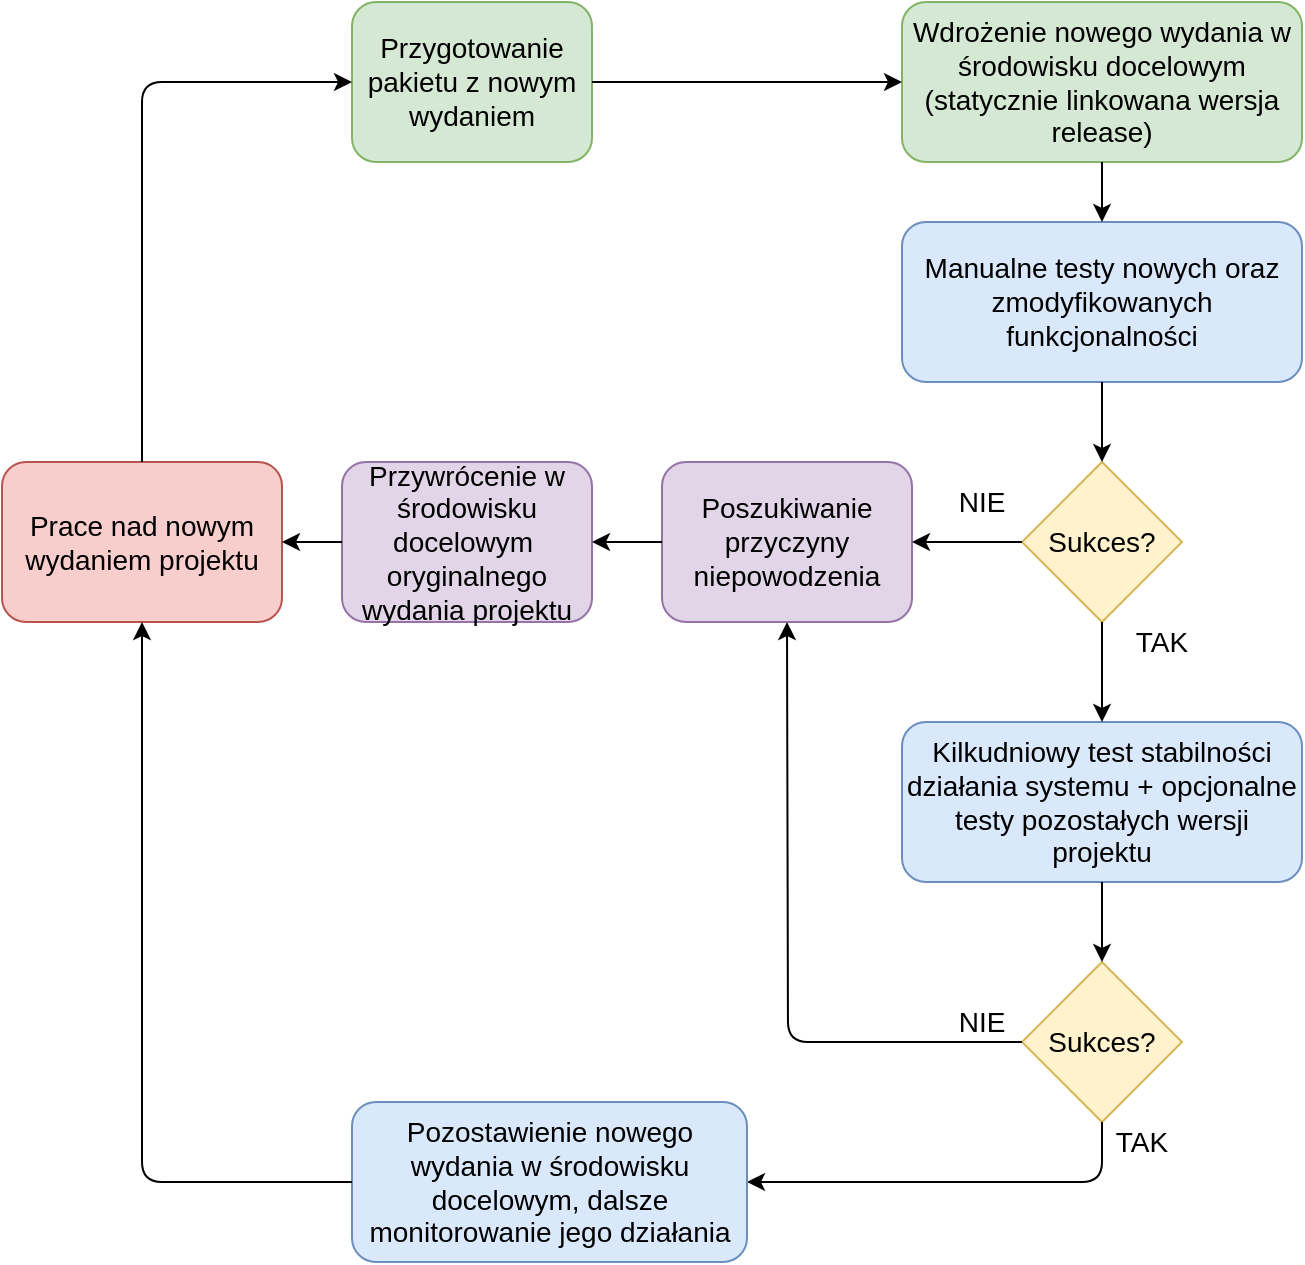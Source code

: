 <mxfile version="14.9.8" type="device"><diagram id="kmn8sH0Tdj6wF77cgz6Q" name="Page-1"><mxGraphModel dx="2062" dy="1122" grid="1" gridSize="10" guides="1" tooltips="1" connect="1" arrows="1" fold="1" page="1" pageScale="1" pageWidth="700" pageHeight="700" math="0" shadow="0"><root><mxCell id="0"/><mxCell id="1" parent="0"/><mxCell id="RRtU839Fs71pRr64vCAE-2" value="Prace nad nowym wydaniem projektu" style="rounded=1;whiteSpace=wrap;html=1;fontSize=14;fillColor=#f8cecc;strokeColor=#b85450;" vertex="1" parent="1"><mxGeometry x="20" y="270" width="140" height="80" as="geometry"/></mxCell><mxCell id="RRtU839Fs71pRr64vCAE-3" value="Przygotowanie pakietu z nowym wydaniem" style="rounded=1;whiteSpace=wrap;html=1;fontSize=14;fillColor=#d5e8d4;strokeColor=#82b366;" vertex="1" parent="1"><mxGeometry x="195" y="40" width="120" height="80" as="geometry"/></mxCell><mxCell id="RRtU839Fs71pRr64vCAE-4" value="Wdrożenie nowego wydania w środowisku docelowym (statycznie linkowana wersja release)" style="rounded=1;whiteSpace=wrap;html=1;fontSize=14;fillColor=#d5e8d4;strokeColor=#82b366;" vertex="1" parent="1"><mxGeometry x="470" y="40" width="200" height="80" as="geometry"/></mxCell><mxCell id="RRtU839Fs71pRr64vCAE-5" value="Manualne testy nowych oraz zmodyfikowanych funkcjonalności" style="rounded=1;whiteSpace=wrap;html=1;fontSize=14;fillColor=#dae8fc;strokeColor=#6c8ebf;" vertex="1" parent="1"><mxGeometry x="470" y="150" width="200" height="80" as="geometry"/></mxCell><mxCell id="RRtU839Fs71pRr64vCAE-7" value="Kilkudniowy test stabilności działania systemu + opcjonalne testy pozostałych wersji projektu" style="rounded=1;whiteSpace=wrap;html=1;fontSize=14;fillColor=#dae8fc;strokeColor=#6c8ebf;" vertex="1" parent="1"><mxGeometry x="470" y="400" width="200" height="80" as="geometry"/></mxCell><mxCell id="RRtU839Fs71pRr64vCAE-8" value="Sukces?" style="rhombus;whiteSpace=wrap;html=1;fontSize=14;fillColor=#fff2cc;strokeColor=#d6b656;" vertex="1" parent="1"><mxGeometry x="530" y="270" width="80" height="80" as="geometry"/></mxCell><mxCell id="RRtU839Fs71pRr64vCAE-9" value="Sukces?" style="rhombus;whiteSpace=wrap;html=1;fontSize=14;fillColor=#fff2cc;strokeColor=#d6b656;" vertex="1" parent="1"><mxGeometry x="530" y="520" width="80" height="80" as="geometry"/></mxCell><mxCell id="RRtU839Fs71pRr64vCAE-15" value="" style="endArrow=classic;html=1;exitX=0.5;exitY=1;exitDx=0;exitDy=0;entryX=0.5;entryY=0;entryDx=0;entryDy=0;fontSize=14;" edge="1" parent="1" source="RRtU839Fs71pRr64vCAE-4" target="RRtU839Fs71pRr64vCAE-5"><mxGeometry width="50" height="50" relative="1" as="geometry"><mxPoint x="390" y="430" as="sourcePoint"/><mxPoint x="440" y="380" as="targetPoint"/></mxGeometry></mxCell><mxCell id="RRtU839Fs71pRr64vCAE-16" value="" style="endArrow=classic;html=1;exitX=0.5;exitY=1;exitDx=0;exitDy=0;entryX=0.5;entryY=0;entryDx=0;entryDy=0;fontSize=14;" edge="1" parent="1" source="RRtU839Fs71pRr64vCAE-5" target="RRtU839Fs71pRr64vCAE-8"><mxGeometry width="50" height="50" relative="1" as="geometry"><mxPoint x="390" y="430" as="sourcePoint"/><mxPoint x="440" y="380" as="targetPoint"/></mxGeometry></mxCell><mxCell id="RRtU839Fs71pRr64vCAE-17" value="" style="endArrow=classic;html=1;entryX=0.5;entryY=0;entryDx=0;entryDy=0;exitX=0.5;exitY=1;exitDx=0;exitDy=0;fontSize=14;" edge="1" parent="1" source="RRtU839Fs71pRr64vCAE-8" target="RRtU839Fs71pRr64vCAE-7"><mxGeometry width="50" height="50" relative="1" as="geometry"><mxPoint x="390" y="430" as="sourcePoint"/><mxPoint x="440" y="380" as="targetPoint"/></mxGeometry></mxCell><mxCell id="RRtU839Fs71pRr64vCAE-18" value="" style="endArrow=classic;html=1;exitX=0.5;exitY=1;exitDx=0;exitDy=0;entryX=0.5;entryY=0;entryDx=0;entryDy=0;fontSize=14;" edge="1" parent="1" source="RRtU839Fs71pRr64vCAE-7" target="RRtU839Fs71pRr64vCAE-9"><mxGeometry width="50" height="50" relative="1" as="geometry"><mxPoint x="390" y="430" as="sourcePoint"/><mxPoint x="440" y="380" as="targetPoint"/></mxGeometry></mxCell><mxCell id="RRtU839Fs71pRr64vCAE-19" value="" style="endArrow=classic;html=1;entryX=0;entryY=0.5;entryDx=0;entryDy=0;exitX=0.5;exitY=0;exitDx=0;exitDy=0;fontSize=14;" edge="1" parent="1" source="RRtU839Fs71pRr64vCAE-2" target="RRtU839Fs71pRr64vCAE-3"><mxGeometry width="50" height="50" relative="1" as="geometry"><mxPoint x="240" y="150" as="sourcePoint"/><mxPoint x="440" y="380" as="targetPoint"/><Array as="points"><mxPoint x="90" y="80"/></Array></mxGeometry></mxCell><mxCell id="RRtU839Fs71pRr64vCAE-24" value="Poszukiwanie przyczyny niepowodzenia" style="rounded=1;whiteSpace=wrap;html=1;fontSize=14;fillColor=#e1d5e7;strokeColor=#9673a6;" vertex="1" parent="1"><mxGeometry x="350" y="270" width="125" height="80" as="geometry"/></mxCell><mxCell id="RRtU839Fs71pRr64vCAE-25" value="Przywrócenie w środowisku docelowym&amp;nbsp; oryginalnego wydania projektu" style="rounded=1;whiteSpace=wrap;html=1;fontSize=14;fillColor=#e1d5e7;strokeColor=#9673a6;" vertex="1" parent="1"><mxGeometry x="190" y="270" width="125" height="80" as="geometry"/></mxCell><mxCell id="RRtU839Fs71pRr64vCAE-26" value="" style="endArrow=classic;html=1;exitX=0.5;exitY=1;exitDx=0;exitDy=0;fontSize=14;entryX=1;entryY=0.5;entryDx=0;entryDy=0;" edge="1" parent="1" source="RRtU839Fs71pRr64vCAE-9" target="RRtU839Fs71pRr64vCAE-41"><mxGeometry width="50" height="50" relative="1" as="geometry"><mxPoint x="390" y="360" as="sourcePoint"/><mxPoint x="345" y="660" as="targetPoint"/><Array as="points"><mxPoint x="570" y="630"/><mxPoint x="465" y="630"/></Array></mxGeometry></mxCell><mxCell id="RRtU839Fs71pRr64vCAE-27" value="" style="endArrow=classic;html=1;exitX=0;exitY=0.5;exitDx=0;exitDy=0;entryX=1;entryY=0.5;entryDx=0;entryDy=0;fontSize=14;" edge="1" parent="1" source="RRtU839Fs71pRr64vCAE-8" target="RRtU839Fs71pRr64vCAE-24"><mxGeometry width="50" height="50" relative="1" as="geometry"><mxPoint x="390" y="360" as="sourcePoint"/><mxPoint x="440" y="310" as="targetPoint"/></mxGeometry></mxCell><mxCell id="RRtU839Fs71pRr64vCAE-28" value="" style="endArrow=classic;html=1;entryX=1;entryY=0.5;entryDx=0;entryDy=0;exitX=0;exitY=0.5;exitDx=0;exitDy=0;fontSize=14;" edge="1" parent="1" source="RRtU839Fs71pRr64vCAE-24" target="RRtU839Fs71pRr64vCAE-25"><mxGeometry width="50" height="50" relative="1" as="geometry"><mxPoint x="390" y="360" as="sourcePoint"/><mxPoint x="440" y="310" as="targetPoint"/></mxGeometry></mxCell><mxCell id="RRtU839Fs71pRr64vCAE-29" value="" style="endArrow=classic;html=1;entryX=1;entryY=0.5;entryDx=0;entryDy=0;exitX=0;exitY=0.5;exitDx=0;exitDy=0;fontSize=14;" edge="1" parent="1" source="RRtU839Fs71pRr64vCAE-25" target="RRtU839Fs71pRr64vCAE-2"><mxGeometry width="50" height="50" relative="1" as="geometry"><mxPoint x="390" y="360" as="sourcePoint"/><mxPoint x="440" y="310" as="targetPoint"/></mxGeometry></mxCell><mxCell id="RRtU839Fs71pRr64vCAE-30" value="" style="endArrow=classic;html=1;entryX=0.5;entryY=1;entryDx=0;entryDy=0;exitX=0;exitY=0.5;exitDx=0;exitDy=0;fontSize=14;" edge="1" parent="1" source="RRtU839Fs71pRr64vCAE-9" target="RRtU839Fs71pRr64vCAE-24"><mxGeometry width="50" height="50" relative="1" as="geometry"><mxPoint x="390" y="350" as="sourcePoint"/><mxPoint x="440" y="300" as="targetPoint"/><Array as="points"><mxPoint x="413" y="560"/></Array></mxGeometry></mxCell><mxCell id="RRtU839Fs71pRr64vCAE-33" value="&lt;font style=&quot;font-size: 14px;&quot;&gt;TAK&lt;/font&gt;" style="text;html=1;strokeColor=none;fillColor=none;align=center;verticalAlign=middle;whiteSpace=wrap;rounded=0;fontSize=14;" vertex="1" parent="1"><mxGeometry x="570" y="600" width="40" height="20" as="geometry"/></mxCell><mxCell id="RRtU839Fs71pRr64vCAE-36" value="&lt;font style=&quot;font-size: 14px;&quot;&gt;NIE&lt;/font&gt;" style="text;html=1;strokeColor=none;fillColor=none;align=center;verticalAlign=middle;whiteSpace=wrap;rounded=0;fontSize=14;" vertex="1" parent="1"><mxGeometry x="490" y="540" width="40" height="20" as="geometry"/></mxCell><mxCell id="RRtU839Fs71pRr64vCAE-37" value="&lt;font style=&quot;font-size: 14px;&quot;&gt;NIE&lt;/font&gt;" style="text;html=1;strokeColor=none;fillColor=none;align=center;verticalAlign=middle;whiteSpace=wrap;rounded=0;fontSize=14;" vertex="1" parent="1"><mxGeometry x="490" y="280" width="40" height="20" as="geometry"/></mxCell><mxCell id="RRtU839Fs71pRr64vCAE-38" value="&lt;font style=&quot;font-size: 14px;&quot;&gt;TAK&lt;/font&gt;" style="text;html=1;strokeColor=none;fillColor=none;align=center;verticalAlign=middle;whiteSpace=wrap;rounded=0;fontSize=14;" vertex="1" parent="1"><mxGeometry x="580" y="350" width="40" height="20" as="geometry"/></mxCell><mxCell id="RRtU839Fs71pRr64vCAE-39" value="" style="endArrow=classic;html=1;exitX=1;exitY=0.5;exitDx=0;exitDy=0;entryX=0;entryY=0.5;entryDx=0;entryDy=0;fontSize=14;" edge="1" parent="1" source="RRtU839Fs71pRr64vCAE-3" target="RRtU839Fs71pRr64vCAE-4"><mxGeometry width="50" height="50" relative="1" as="geometry"><mxPoint x="330" y="400" as="sourcePoint"/><mxPoint x="380" y="350" as="targetPoint"/></mxGeometry></mxCell><mxCell id="RRtU839Fs71pRr64vCAE-41" value="Pozostawienie nowego wydania w środowisku docelowym, dalsze monitorowanie jego działania" style="rounded=1;whiteSpace=wrap;html=1;fontSize=14;fillColor=#dae8fc;strokeColor=#6c8ebf;" vertex="1" parent="1"><mxGeometry x="195" y="590" width="197.5" height="80" as="geometry"/></mxCell><mxCell id="RRtU839Fs71pRr64vCAE-42" value="" style="endArrow=classic;html=1;fontSize=14;entryX=0.5;entryY=1;entryDx=0;entryDy=0;exitX=0;exitY=0.5;exitDx=0;exitDy=0;" edge="1" parent="1" source="RRtU839Fs71pRr64vCAE-41" target="RRtU839Fs71pRr64vCAE-2"><mxGeometry width="50" height="50" relative="1" as="geometry"><mxPoint x="315" y="470" as="sourcePoint"/><mxPoint x="365" y="420" as="targetPoint"/><Array as="points"><mxPoint x="90" y="630"/></Array></mxGeometry></mxCell></root></mxGraphModel></diagram></mxfile>